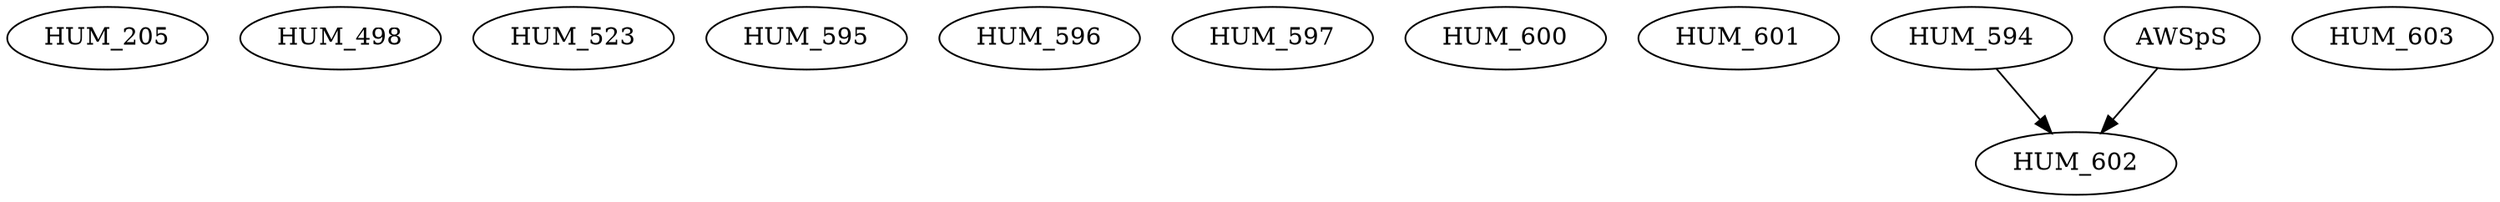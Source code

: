 digraph G {
    HUM_205;
    HUM_498;
    HUM_523;
    HUM_595;
    HUM_596;
    HUM_597;
    HUM_600;
    HUM_601;
    edge [color=black];
    HUM_594 -> HUM_602;
    AWSpS -> HUM_602;
    HUM_603;
}
